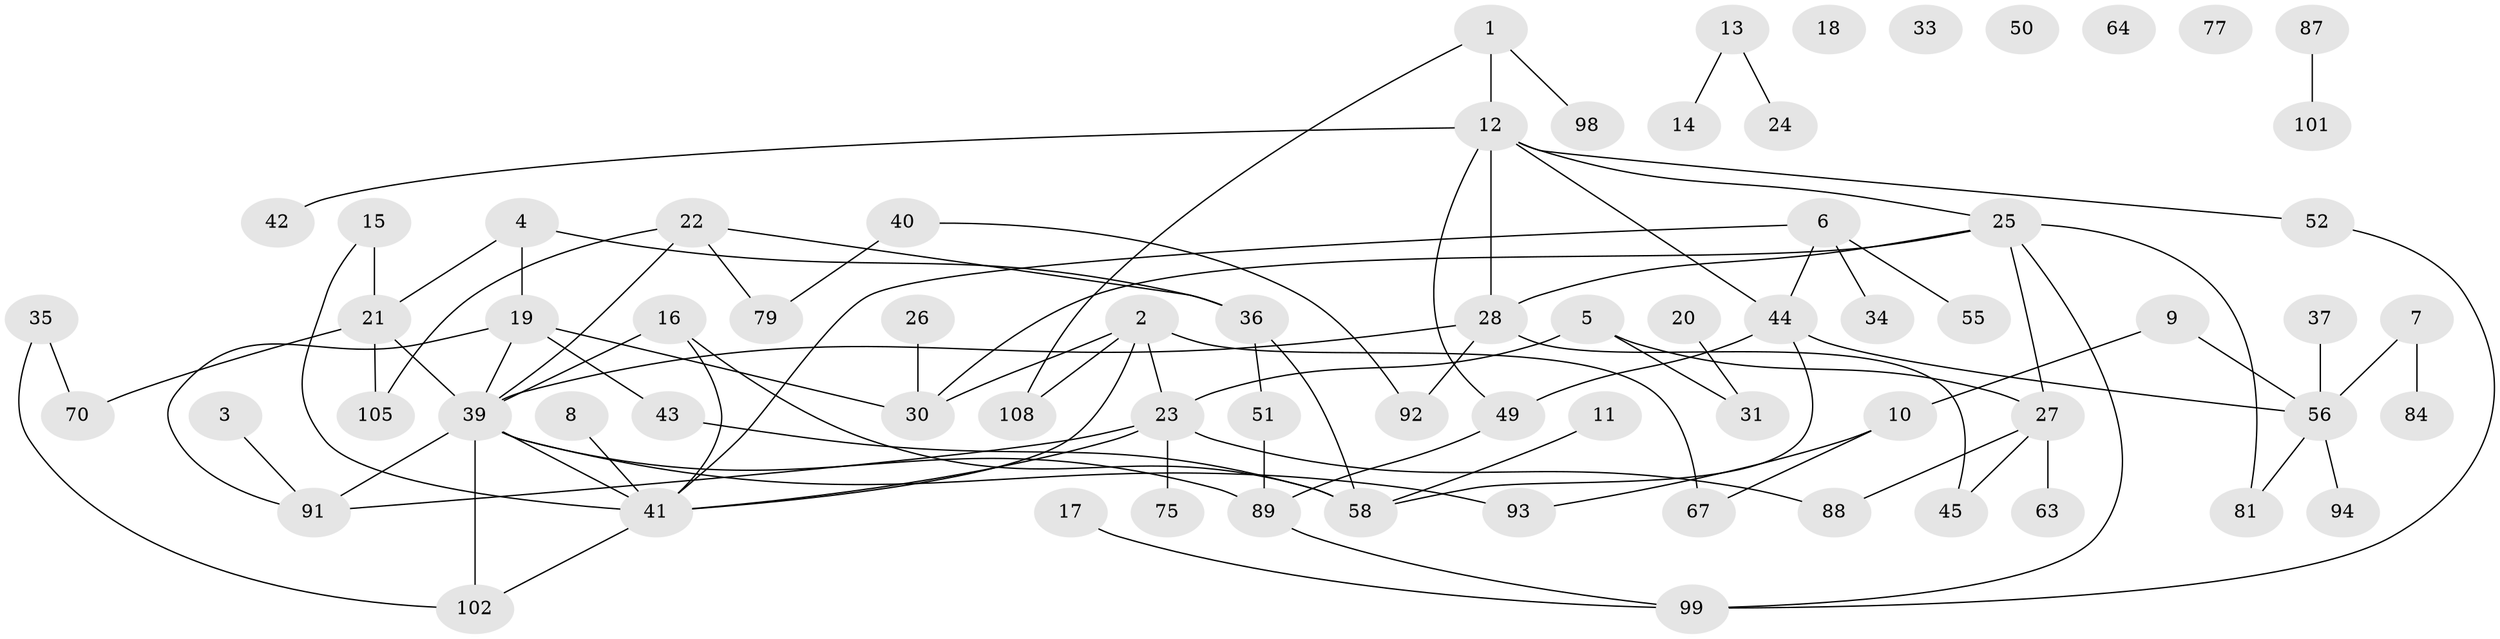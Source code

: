 // Generated by graph-tools (version 1.1) at 2025/23/03/03/25 07:23:27]
// undirected, 71 vertices, 93 edges
graph export_dot {
graph [start="1"]
  node [color=gray90,style=filled];
  1 [super="+71"];
  2 [super="+82"];
  3 [super="+46"];
  4 [super="+65"];
  5 [super="+76"];
  6 [super="+29"];
  7 [super="+59"];
  8 [super="+48"];
  9;
  10 [super="+38"];
  11 [super="+62"];
  12 [super="+53"];
  13 [super="+32"];
  14;
  15;
  16;
  17 [super="+100"];
  18;
  19 [super="+57"];
  20;
  21 [super="+68"];
  22 [super="+54"];
  23 [super="+96"];
  24;
  25 [super="+78"];
  26;
  27 [super="+72"];
  28 [super="+107"];
  30 [super="+86"];
  31 [super="+85"];
  33;
  34;
  35 [super="+61"];
  36 [super="+74"];
  37;
  39 [super="+97"];
  40 [super="+80"];
  41 [super="+83"];
  42 [super="+60"];
  43;
  44 [super="+47"];
  45 [super="+104"];
  49 [super="+66"];
  50;
  51;
  52 [super="+73"];
  55 [super="+69"];
  56 [super="+103"];
  58 [super="+95"];
  63;
  64;
  67;
  70;
  75;
  77;
  79;
  81;
  84;
  87;
  88;
  89 [super="+90"];
  91;
  92;
  93;
  94;
  98;
  99;
  101;
  102 [super="+106"];
  105;
  108;
  1 -- 98;
  1 -- 108;
  1 -- 12;
  2 -- 23;
  2 -- 30;
  2 -- 108;
  2 -- 41;
  2 -- 67;
  3 -- 91;
  4 -- 19;
  4 -- 21;
  4 -- 36;
  5 -- 27;
  5 -- 31;
  5 -- 23;
  6 -- 41;
  6 -- 34;
  6 -- 44;
  6 -- 55;
  7 -- 56;
  7 -- 84;
  8 -- 41;
  9 -- 56;
  9 -- 10;
  10 -- 67;
  10 -- 93;
  11 -- 58;
  12 -- 44;
  12 -- 28;
  12 -- 49;
  12 -- 25;
  12 -- 52;
  12 -- 42;
  13 -- 24;
  13 -- 14;
  15 -- 21;
  15 -- 41;
  16 -- 41;
  16 -- 58;
  16 -- 39;
  17 -- 99;
  19 -- 43;
  19 -- 91;
  19 -- 30;
  19 -- 39;
  20 -- 31;
  21 -- 70;
  21 -- 105;
  21 -- 39;
  22 -- 36;
  22 -- 105;
  22 -- 79;
  22 -- 39;
  23 -- 75;
  23 -- 91;
  23 -- 88;
  23 -- 41;
  25 -- 81;
  25 -- 99;
  25 -- 28;
  25 -- 30;
  25 -- 27;
  26 -- 30;
  27 -- 88;
  27 -- 45;
  27 -- 63;
  28 -- 39;
  28 -- 45;
  28 -- 92;
  35 -- 70;
  35 -- 102;
  36 -- 51;
  36 -- 58;
  37 -- 56;
  39 -- 41;
  39 -- 91;
  39 -- 93;
  39 -- 89;
  39 -- 102;
  40 -- 79;
  40 -- 92;
  41 -- 102;
  43 -- 58;
  44 -- 58;
  44 -- 49;
  44 -- 56;
  49 -- 89;
  51 -- 89;
  52 -- 99;
  56 -- 94;
  56 -- 81;
  87 -- 101;
  89 -- 99;
}
